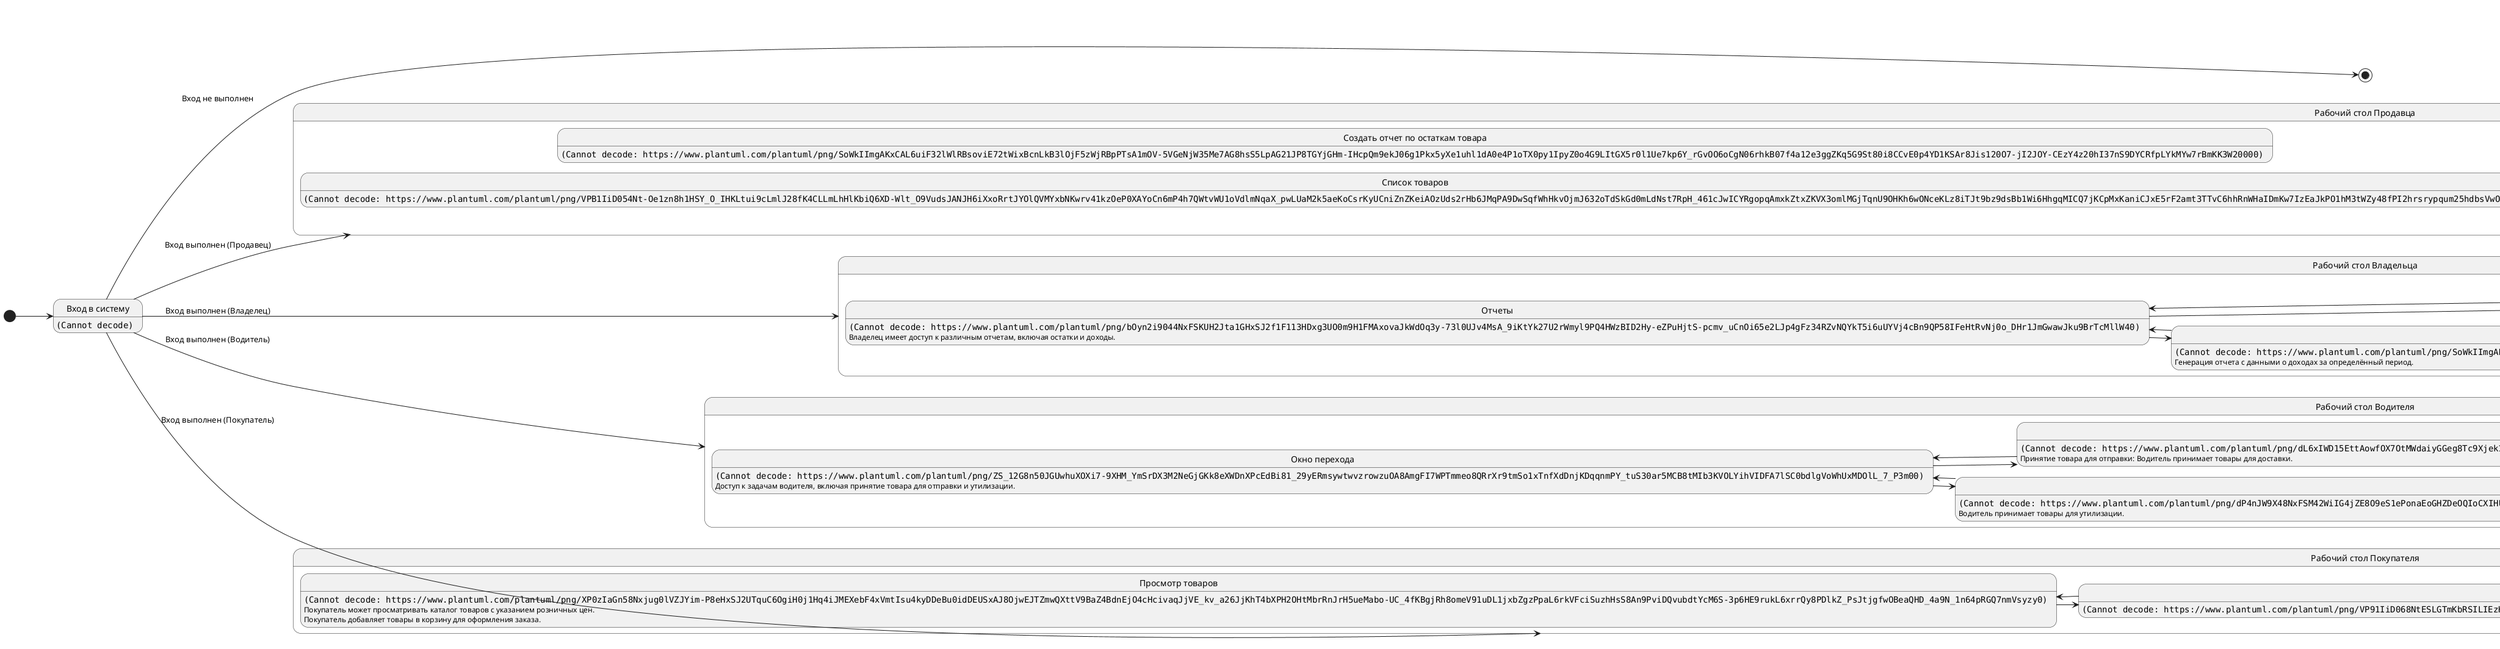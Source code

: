 @startuml states
left to right direction



[*] --> login

state login as "Вход в систему" {
  login : <img /home/artemybombastic/Рабочий стол/Курсовая работа: проектирование информационных систем/uml-диаграммы/Администратор/окно_регистрации_администратора.puml>
  
}

login --> [*] : Вход не выполнен
login --> seller : Вход выполнен (Продавец)
login --> owner : Вход выполнен (Владелец)
login --> driver : Вход выполнен (Водитель)
login --> customer : Вход выполнен (Покупатель)

state seller as "Рабочий стол Продавца" {
  state seller_item_list as "Список товаров" {
    seller_item_list : <img https://www.plantuml.com/plantuml/png/VPB1IiD054Nt-Oe1zn8h1HSY_O_IHKLtui9cLmlJ28fK4CLLmLhHlKbiQ6XD-Wlt_O9VudsJANJH6iXxoRrtJYOlQVMYxbNKwrv41kzOeP0XAYoCn6mP4h7QWtvWU1oVdlmNqaX_pwLUaM2k5aeKoCsrKyUCniZnZKeiAOzUds2rHb6JMqPA9DwSqfWhHkvOjmJ632oTdSkGd0mLdNst7RpH_461cJwICYRgopqAmxkZtxZKVX3omlMGjTqnU9OHKh6wONceKLz8iTJt9bz9dsBb1Wi6HhgqMICQ7jKCpMxKaniCJxE5rF2amt3TTvC6hhRnWHaIDmKw7IzEaJkPO1hM3tWZy48fPI2hrsrypqum25hdbsVwOmH_>
    
  }
  state seller_add_item as "Добавление товара" {
    seller_add_item : <img https://www.plantuml.com/plantuml/png/NT2_JeOm50NmlK_HVDFdXfk3CJo62M70w6OSX0r8i2OQeucB4udeu0DKbD387r_Xt5VmIRobe2ZZwU_sNEh7INIUnD5f8l604Q_GgD6XmG23HfB2o86c0bgaGlAtVtImeeOKtQtOHF38PwqDvclSbyaDdXZsdBrZf6BZTCc3YYlVR0P3zmjFjpiIBrJG9JwuvrPcsqDEAjGiRs1oDr_XSrc0P-bgsbwxmhqlDSmrpqnQkn1TO_XB6Uvwlx9asKskeGjIjixcZdaE1QZuf7SNX3z_6Fn_cr3amZyvExPlBBu1>
    
  }
  state seller_inventory_report as "Создать отчет по остаткам товара" {
    seller_inventory_report : <img https://www.plantuml.com/plantuml/png/SoWkIImgAKxCAL6uiF32lWlRBsoviE72tWixBcnLkB3lOjF5zWjRBpPTsA1mOV-5VGeNjW35Me7AG8hsS5LpAG21JP8TGYjGHm-IHcpQm9ekJ06g1Pkx5yXe1uhl1dA0e4P1oTX0py1IpyZ0o4G9LItGX5r0l1Ue7kp6Y_rGvOO6oCgN06rhkB07f4a12e3ggZKq5G9St80i8CCvE0p4YD1KSAr8Jis120O7-jI2JOY-CEzY4z20hI37nS9DYCRfpLYkMYw7rBmKK3W20000>
    
  }
  state seller_edit_item as "Редактирование товара" {
    seller_edit_item : <img https://www.plantuml.com/plantuml/png/RP11IWD144NtSuecgxYBEnSYEOOWMKHq9ovCTabWR54H1VS1nmWUO8XfqcYclSAhAtWIkom68zYx_hp_VrNrH-FXnNWqF1ix5WHMrBoB9qf9OabDGoGuyVRDSbrC2fVV_l71_nRnyh1b-85vecQz5MXlwZeyazWGMP6ax1WzrnG2RweHvR759zqTnwkKSgMTSk-ctSEiL2mpUKUScR_YinqWU-M6G4DjXNjVlh4Q5YJMEf3Sqln15Tpj_P9p4X_A4UHIlDQfRbZFe2CgyMmiOD1kcEKNabnBQRlhTGR5hEYVdf_etRy1>
    
  }
  seller_item_list --> seller_add_item
  seller_item_list --> seller_edit_item
  seller_add_item --> seller_item_list
  seller_edit_item --> seller_item_list
}

state owner as "Рабочий стол Владельца" {
  state owner_main as "Отчеты" {
    owner_main : <img https://www.plantuml.com/plantuml/png/bOyn2i9044NxFSKUH2Jta1GHxSJ2f1F113HDxg3UO0m9H1FMAxovaJkWdOq3y-73l0UJv4MsA_9iKtYk27U2rWmyl9PQ4HWzBID2Hy-eZPuHjtS-pcmv_uCnOi65e2LJp4gFz34RZvNQYkT5i6uUYVj4cBn9QP58IFeHtRvNj0o_DHr1JmGwawJku9BrTcMllW40>
    owner_main : Владелец имеет доступ к различным отчетам, включая остатки и доходы.
  }
  state owner_inventory_report as "Посмотреть отчет по остаткам товара" {
    owner_inventory_report : Позволяет ознакомиться с текущим состоянием запасов.
  }
  state owner_income_report as "Создать отчет по доходам" {
    owner_income_report : <img https://www.plantuml.com/plantuml/png/SoWkIImgAKxCAL6uiF32lWlRBsoviE72tWixBcnLkB3lOjF5zWjRBpPTsA1mOV-5VGeNjW35Me7AG8hsS5LpAG21JP8TGYjGHm-IHcpQm9ekJ06g1Pkx5yXe1uhl1dA0e4P1oTX0py1IpyZ0o4G9LItGX5r0l1Ue7kp6Y_rGvOO6oCgN06rhkB07f4a12e3ggZKq5G9St80i8CCvE0p4YD1KSAr8Jis120O7-jI2JOY-CEzY4z20hI37nS9DYCRfpLYkMYw7rBmKK3W20000>
    owner_income_report : Генерация отчета с данными о доходах за определённый период.
  }
  owner_main --> owner_inventory_report
  owner_main --> owner_income_report
  owner_inventory_report --> owner_main
  owner_income_report --> owner_main
}

state driver as "Рабочий стол Водителя" {
  state driver_main as "Окно перехода" {
    driver_main : <img https://www.plantuml.com/plantuml/png/ZS_12G8n50JGUwhuXOXi7-9XHM_YmSrDX3M2NeGjGKk8eXWDnXPcEdBi81_29yERmsywtwvzrowzuOA8AmgFI7WPTmmeo8QRrXr9tmSo1xTnfXdDnjKDqqnmPY_tuS30ar5MCB8tMIb3KVOLYihVIDFA7lSC0bdlgVoWhUxMDOlL_7_P3m00>
    driver_main : Доступ к задачам водителя, включая принятие товара для отправки и утилизации.
  }
  state driver_refill as "Принятие товара для отправки" {
    driver_refill : <img https://www.plantuml.com/plantuml/png/dL6xIWD15EttAowfOX7OtMWdaiyGGeg8Tc9Xjek1E15iX6t4GiI0Np3eB0vvhBzmxY_u9PwPmKPJvHPxu3psdiiC9jNukfgCBol1KkVms6gjXjW8eSKxB6ahS5XhBMZ9VWM6oWe-csR2EJuxsIyk7Bpz6YNDZNIm9BU1XsDatac-Pt9hUBr7exTgc6cZ-IXF1bPOO8kL6Y5OV8PlS1EzrhHEkmU25qeVKMPT-RvxAgXqJtSf9PMTaVuiRNpa0WFxxx1GgypBmrwHz_f5gZV4AqsRMCUEw1Z6Arsyf67MiQNHXpy_qyKecsM3Ywlpy4m_>
    driver_refill : Принятие товара для отправки: Водитель принимает товары для доставки.
  }
  state driver_dispose as "Принятие товара для утилизации" {
    driver_dispose : <img https://www.plantuml.com/plantuml/png/dP4nJW9X48NxFSM42WiIG4jZE8O9eS1ePonaEoGHZDeOQIoCXIHUm17trmtWxnNUtCZtpu-TbPEG2VE-UVjcjpSgX-VbQ7XQ2XPsYHfVDhSPUn2sY2MKOnLKMDjSxCh5DN-VL6xOws9S26l_wE3_5iB2ooyikIwaWLUy4OrOeMvawed_k6ot23QbrHBHqMux0pa4PGQ1Ret6pHt1e_C1Ax4f6PeAtjagWj6rccZpaEWYHI4Jy44v44Zdu3jPYrspAMS-zoMtJpO8avpY0Kf3tUuGtK1ppEvUgzDkxNPot3wUoMtSImSa-lxmoYyBtArupCpk_dXlTZye9aNlvEmuVS0V>
    driver_dispose : Водитель принимает товары для утилизации.
  }
  driver_main --> driver_refill
  driver_main --> driver_dispose
  driver_refill --> driver_main
  driver_dispose --> driver_main
}

state customer as "Рабочий стол Покупателя" {
  state customer_item_list as "Просмотр товаров" {
    customer_item_list : <img https://www.plantuml.com/plantuml/png/XP0zIaGn58Nxjug0lVZJYim-P8eHxSJ2UTquC6OgiH0j1Hq4iJMEXebF4xVmtIsu4kyDDeBu0idDEUSxAJ8OjwEJTZmwQXttV9BaZ4BdnEjO4cHcivaqJjVE_kv_a26JjKhT4bXPH2OHtMbrRnJrH5ueMabo-UC_4fKBgjRh8omeV91uDL1jxbZgzPpaL6rkVFciSuzhHsS8An9PviDQvubdtYcM6S-3p6HE9rukL6xrrQy8PDlkZ_PsJtjgfwOBeaQHD_4a9N_1n64pRGQ7nmVsyzy0>
    customer_item_list : Покупатель может просматривать каталог товаров с указанием розничных цен.
    customer_item_list : Покупатель добавляет товары в корзину для оформления заказа.
  }
  state customer_shopping_cart as "Корзина товаров" {
    customer_shopping_cart : <img https://www.plantuml.com/plantuml/png/VP91IiD068NtESLGTmKbRSILIEzHigZeJbpOx6eXHZTIGHGN8bWHnQsJj2LZskGCRwxWINppau2YTc3-oJpU-uP_9hrXD3Y9XeEZIE41bOsHmw24LZP1XGoQ4bTlv2cEtVszjJOnZJR4zmXDLyPQqhjGftLQCxB0J2Z6NjVw6pNo6XTXoqs6grfubdCCLeoTsSHUKT-Iq_24YhB1t14LTKnTq5x2k5t7_qnAhgsWnHhuBFrGuTPEaDeOsi44X7UaM19My5JXlDhOdgEWOy9jjm5r7MXx3UX6UkPKVt627voTVpdIzxtqFPDxu6WBa0jhcrDA9_35FvRQnmlcqEp4o3qXQy0eKVBxuzkRXNNaZa9AHrQ7VZkcza9URDLWSzeBpZpqnbxlyFZ0_KHV>
  }
  customer_item_list --> customer_shopping_cart
  customer_shopping_cart --> customer_item_list
}

@enduml